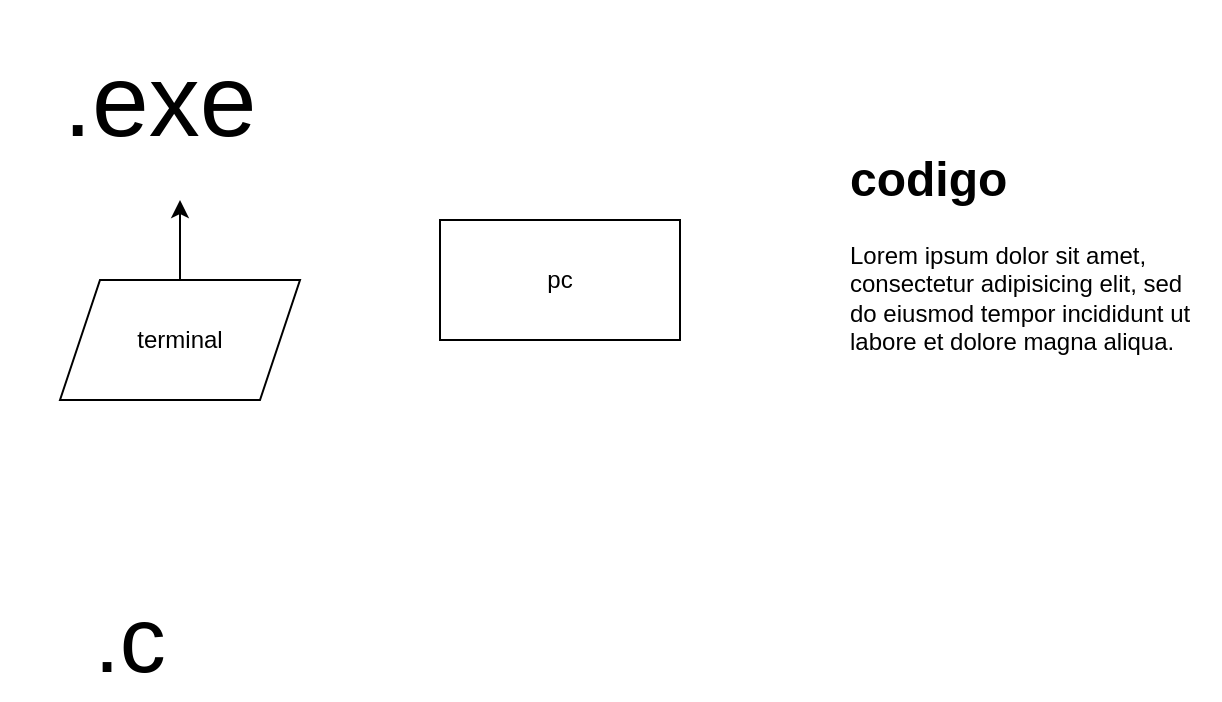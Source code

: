 <mxfile version="23.1.6" type="device">
  <diagram name="Página-1" id="WcI4VH5G5T2VMPeNYlhp">
    <mxGraphModel dx="734" dy="678" grid="1" gridSize="10" guides="1" tooltips="1" connect="1" arrows="1" fold="1" page="1" pageScale="1" pageWidth="827" pageHeight="1169" math="0" shadow="0">
      <root>
        <mxCell id="0" />
        <mxCell id="1" parent="0" />
        <mxCell id="mh2UlVbWIGzgVhlDVFiX-1" value="pc" style="rounded=0;whiteSpace=wrap;html=1;" vertex="1" parent="1">
          <mxGeometry x="310" y="210" width="120" height="60" as="geometry" />
        </mxCell>
        <mxCell id="mh2UlVbWIGzgVhlDVFiX-2" value="&lt;h1&gt;codigo&lt;/h1&gt;&lt;p&gt;Lorem ipsum dolor sit amet, consectetur adipisicing elit, sed do eiusmod tempor incididunt ut labore et dolore magna aliqua.&lt;/p&gt;" style="text;html=1;spacing=5;spacingTop=-20;whiteSpace=wrap;overflow=hidden;rounded=0;" vertex="1" parent="1">
          <mxGeometry x="510" y="170" width="190" height="120" as="geometry" />
        </mxCell>
        <mxCell id="mh2UlVbWIGzgVhlDVFiX-6" value="" style="edgeStyle=orthogonalEdgeStyle;rounded=0;orthogonalLoop=1;jettySize=auto;html=1;" edge="1" parent="1" source="mh2UlVbWIGzgVhlDVFiX-3" target="mh2UlVbWIGzgVhlDVFiX-4">
          <mxGeometry relative="1" as="geometry">
            <Array as="points">
              <mxPoint x="180" y="180" />
              <mxPoint x="180" y="180" />
            </Array>
          </mxGeometry>
        </mxCell>
        <mxCell id="mh2UlVbWIGzgVhlDVFiX-3" value="terminal" style="shape=parallelogram;perimeter=parallelogramPerimeter;whiteSpace=wrap;html=1;fixedSize=1;" vertex="1" parent="1">
          <mxGeometry x="120" y="240" width="120" height="60" as="geometry" />
        </mxCell>
        <mxCell id="mh2UlVbWIGzgVhlDVFiX-4" value="&lt;font style=&quot;font-size: 51px;&quot;&gt;.exe&lt;/font&gt;" style="text;html=1;align=center;verticalAlign=middle;whiteSpace=wrap;rounded=0;" vertex="1" parent="1">
          <mxGeometry x="90" y="100" width="160" height="100" as="geometry" />
        </mxCell>
        <mxCell id="mh2UlVbWIGzgVhlDVFiX-5" value="&lt;font style=&quot;font-size: 46px;&quot;&gt;.c&lt;/font&gt;" style="text;html=1;align=center;verticalAlign=middle;whiteSpace=wrap;rounded=0;" vertex="1" parent="1">
          <mxGeometry x="100" y="390" width="110" height="60" as="geometry" />
        </mxCell>
      </root>
    </mxGraphModel>
  </diagram>
</mxfile>
